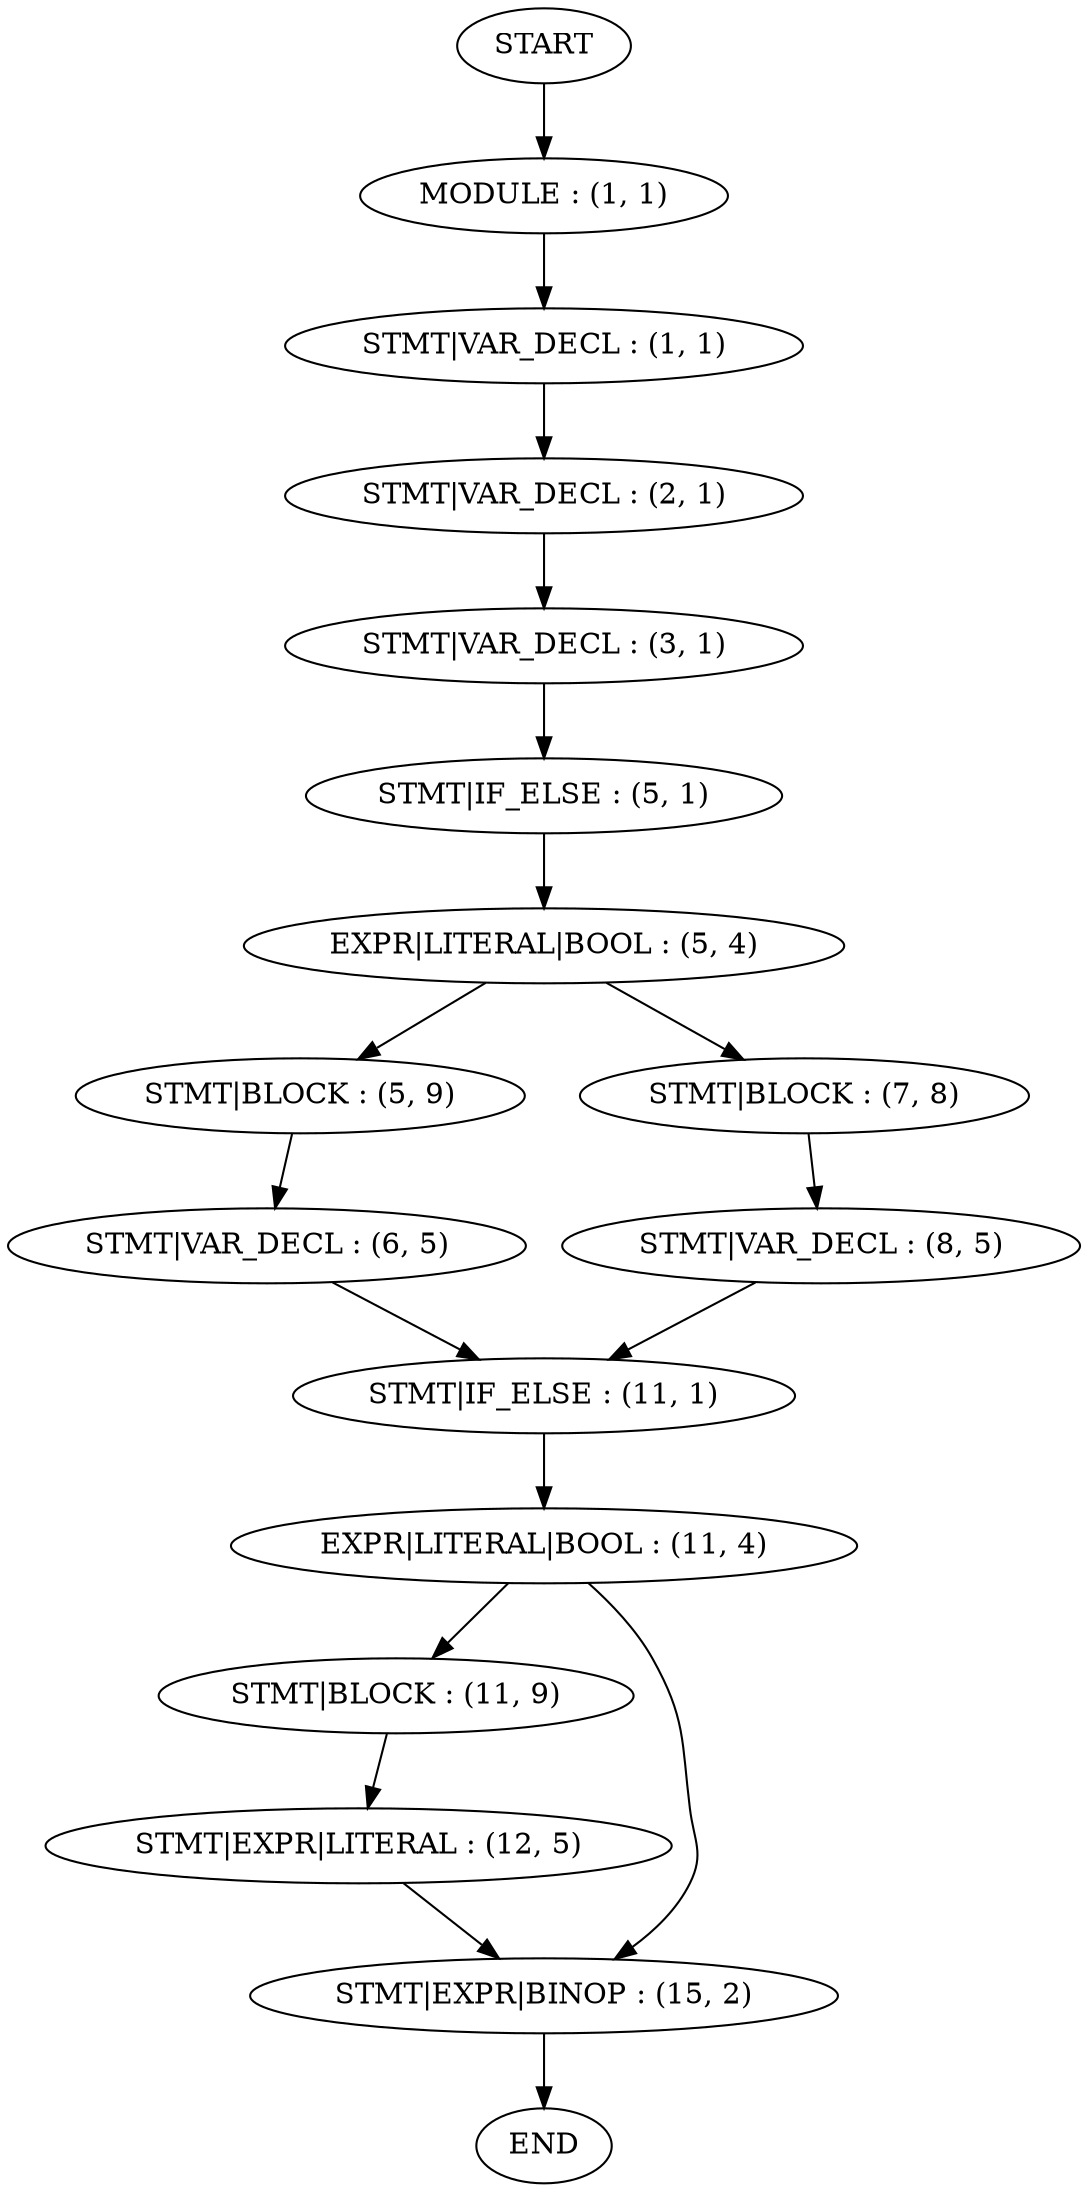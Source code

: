 digraph CFG {
bgcolor=white;
0 [label="MODULE : (1, 1)"];
1 [label="STMT|VAR_DECL : (1, 1)"];
2 [label="STMT|VAR_DECL : (2, 1)"];
3 [label="STMT|VAR_DECL : (3, 1)"];
4 [label="STMT|IF_ELSE : (5, 1)"];
5 [label="EXPR|LITERAL|BOOL : (5, 4)"];
6 [label="STMT|BLOCK : (5, 9)"];
7 [label="STMT|VAR_DECL : (6, 5)"];
8 [label="STMT|BLOCK : (7, 8)"];
9 [label="STMT|VAR_DECL : (8, 5)"];
10 [label="STMT|IF_ELSE : (11, 1)"];
11 [label="EXPR|LITERAL|BOOL : (11, 4)"];
12 [label="STMT|BLOCK : (11, 9)"];
13 [label="STMT|EXPR|LITERAL : (12, 5)"];
14 [label="STMT|EXPR|BINOP : (15, 2)"];
"-1" [label=START];
15 [label=END];
0 -> 1  [color=black];
1 -> 2  [color=black];
2 -> 3  [color=black];
3 -> 4  [color=black];
4 -> 5  [color=black];
5 -> 6  [color=black];
5 -> 8  [color=black];
8 -> 9  [color=black];
9 -> 10  [color=black];
10 -> 11  [color=black];
11 -> 12  [color=black];
11 -> 14  [color=black];
12 -> 13  [color=black];
13 -> 14  [color=black];
6 -> 7  [color=black];
7 -> 10  [color=black];
"-1" -> 0  [color=black];
14 -> 15  [color=black];
}

